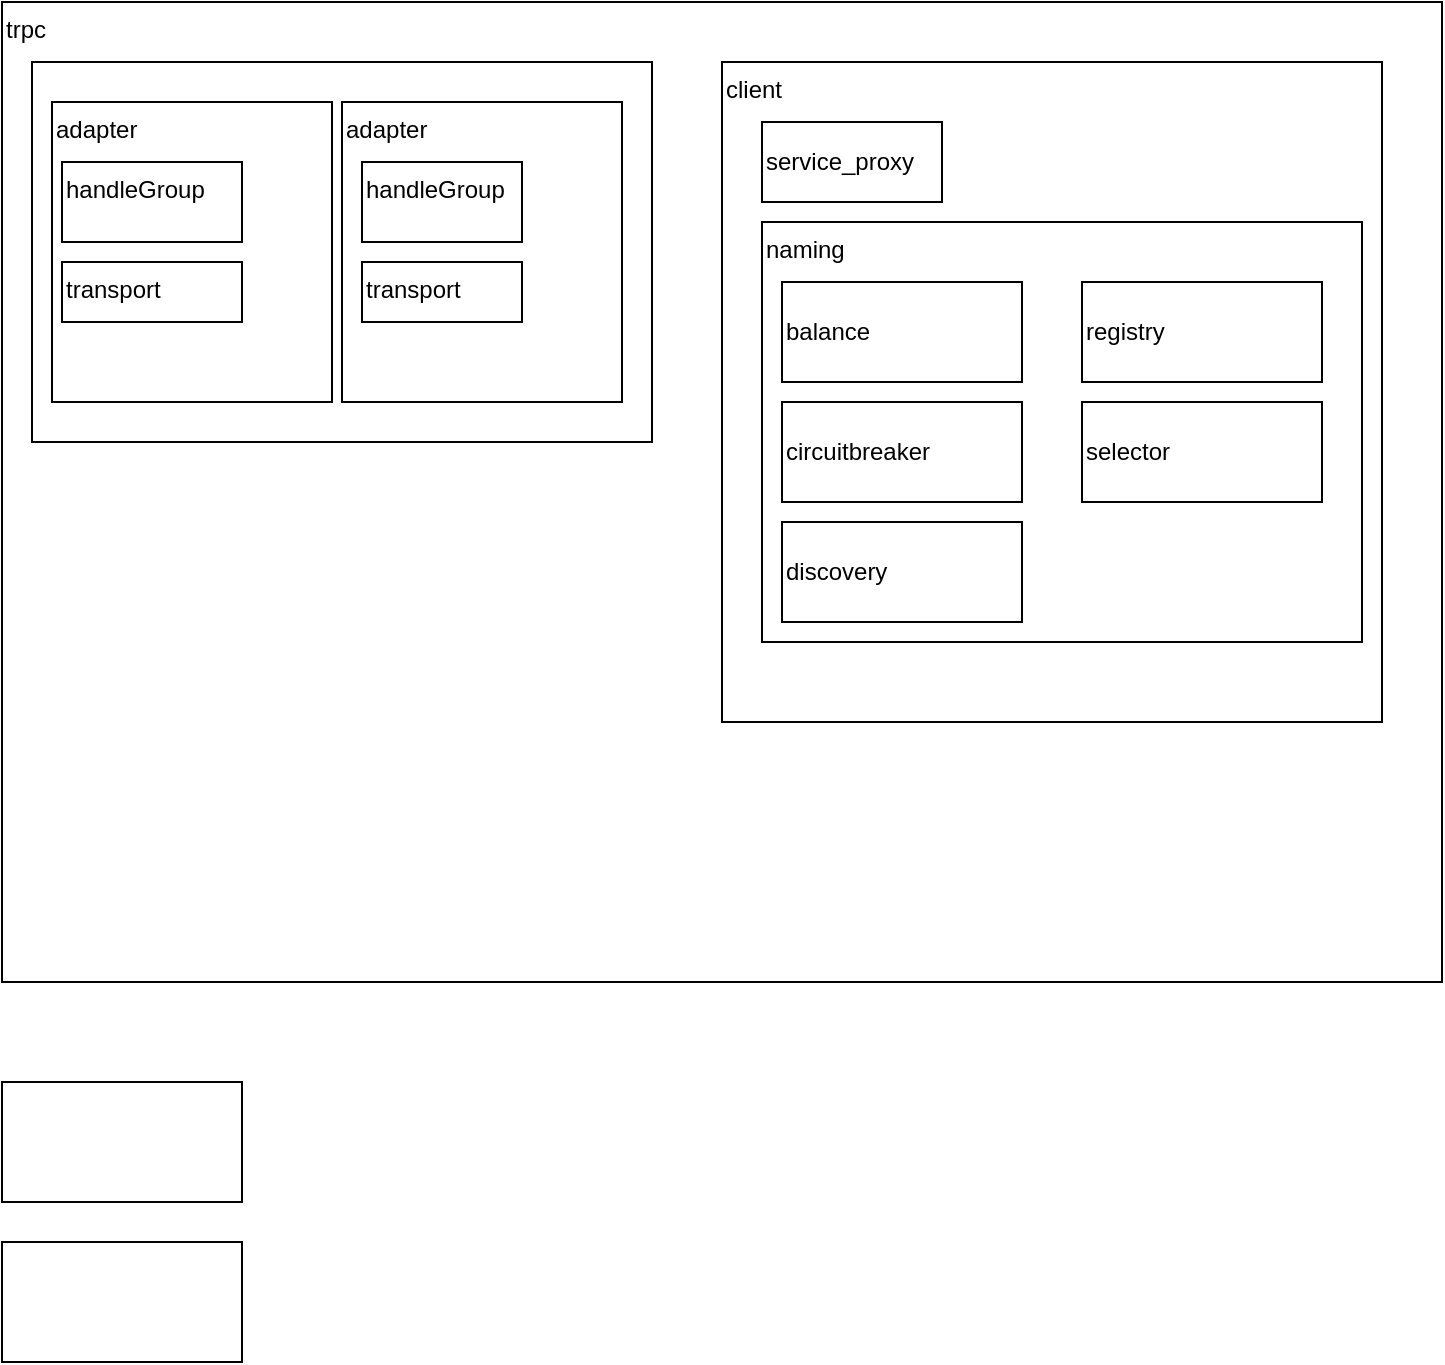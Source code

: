 <mxfile version="12.5.1" type="github">
  <diagram id="FtQwP9EFmMrM_mpXrxir" name="Page-1">
    <mxGraphModel dx="815" dy="541" grid="1" gridSize="10" guides="1" tooltips="1" connect="1" arrows="1" fold="1" page="1" pageScale="1" pageWidth="827" pageHeight="1169" math="0" shadow="0">
      <root>
        <mxCell id="0"/>
        <mxCell id="1" parent="0"/>
        <mxCell id="vCAZzzrZ-O0ghBjWpOAB-1" value="trpc" style="rounded=0;whiteSpace=wrap;html=1;align=left;verticalAlign=top;" parent="1" vertex="1">
          <mxGeometry x="20" y="10" width="720" height="490" as="geometry"/>
        </mxCell>
        <mxCell id="vCAZzzrZ-O0ghBjWpOAB-3" value="client" style="whiteSpace=wrap;html=1;aspect=fixed;align=left;verticalAlign=top;" parent="1" vertex="1">
          <mxGeometry x="380" y="40" width="330" height="330" as="geometry"/>
        </mxCell>
        <mxCell id="vCAZzzrZ-O0ghBjWpOAB-13" value="" style="rounded=0;whiteSpace=wrap;html=1;align=left;" parent="1" vertex="1">
          <mxGeometry x="20" y="550" width="120" height="60" as="geometry"/>
        </mxCell>
        <mxCell id="vCAZzzrZ-O0ghBjWpOAB-14" value="" style="rounded=0;whiteSpace=wrap;html=1;align=left;" parent="1" vertex="1">
          <mxGeometry x="20" y="630" width="120" height="60" as="geometry"/>
        </mxCell>
        <mxCell id="vCAZzzrZ-O0ghBjWpOAB-28" value="" style="rounded=0;whiteSpace=wrap;html=1;align=left;" parent="1" vertex="1">
          <mxGeometry x="35" y="40" width="310" height="190" as="geometry"/>
        </mxCell>
        <mxCell id="vCAZzzrZ-O0ghBjWpOAB-29" value="adapter" style="rounded=0;whiteSpace=wrap;html=1;align=left;verticalAlign=top;" parent="1" vertex="1">
          <mxGeometry x="45" y="60" width="140" height="150" as="geometry"/>
        </mxCell>
        <mxCell id="vCAZzzrZ-O0ghBjWpOAB-30" value="adapter" style="rounded=0;whiteSpace=wrap;html=1;align=left;verticalAlign=top;" parent="1" vertex="1">
          <mxGeometry x="190" y="60" width="140" height="150" as="geometry"/>
        </mxCell>
        <mxCell id="vCAZzzrZ-O0ghBjWpOAB-31" value="handleGroup" style="rounded=0;whiteSpace=wrap;html=1;align=left;verticalAlign=top;" parent="1" vertex="1">
          <mxGeometry x="200" y="90" width="80" height="40" as="geometry"/>
        </mxCell>
        <mxCell id="vCAZzzrZ-O0ghBjWpOAB-32" value="transport" style="rounded=0;whiteSpace=wrap;html=1;align=left;verticalAlign=top;" parent="1" vertex="1">
          <mxGeometry x="200" y="140" width="80" height="30" as="geometry"/>
        </mxCell>
        <mxCell id="vCAZzzrZ-O0ghBjWpOAB-33" value="transport" style="rounded=0;whiteSpace=wrap;html=1;align=left;verticalAlign=top;" parent="1" vertex="1">
          <mxGeometry x="50" y="140" width="90" height="30" as="geometry"/>
        </mxCell>
        <mxCell id="vCAZzzrZ-O0ghBjWpOAB-34" value="handleGroup" style="rounded=0;whiteSpace=wrap;html=1;align=left;verticalAlign=top;" parent="1" vertex="1">
          <mxGeometry x="50" y="90" width="90" height="40" as="geometry"/>
        </mxCell>
        <mxCell id="GyUsgk5wj7qZAm7hxuYM-1" value="naming" style="rounded=0;whiteSpace=wrap;html=1;align=left;verticalAlign=top;" vertex="1" parent="1">
          <mxGeometry x="400" y="120" width="300" height="210" as="geometry"/>
        </mxCell>
        <mxCell id="GyUsgk5wj7qZAm7hxuYM-2" value="balance" style="rounded=0;whiteSpace=wrap;html=1;align=left;" vertex="1" parent="1">
          <mxGeometry x="410" y="150" width="120" height="50" as="geometry"/>
        </mxCell>
        <mxCell id="GyUsgk5wj7qZAm7hxuYM-3" value="circuitbreaker" style="rounded=0;whiteSpace=wrap;html=1;align=left;" vertex="1" parent="1">
          <mxGeometry x="410" y="210" width="120" height="50" as="geometry"/>
        </mxCell>
        <mxCell id="GyUsgk5wj7qZAm7hxuYM-4" value="discovery" style="rounded=0;whiteSpace=wrap;html=1;align=left;" vertex="1" parent="1">
          <mxGeometry x="410" y="270" width="120" height="50" as="geometry"/>
        </mxCell>
        <mxCell id="GyUsgk5wj7qZAm7hxuYM-5" value="registry" style="rounded=0;whiteSpace=wrap;html=1;align=left;" vertex="1" parent="1">
          <mxGeometry x="560" y="150" width="120" height="50" as="geometry"/>
        </mxCell>
        <mxCell id="GyUsgk5wj7qZAm7hxuYM-6" value="selector" style="rounded=0;whiteSpace=wrap;html=1;align=left;" vertex="1" parent="1">
          <mxGeometry x="560" y="210" width="120" height="50" as="geometry"/>
        </mxCell>
        <mxCell id="GyUsgk5wj7qZAm7hxuYM-8" value="service_proxy" style="rounded=0;whiteSpace=wrap;html=1;align=left;" vertex="1" parent="1">
          <mxGeometry x="400" y="70" width="90" height="40" as="geometry"/>
        </mxCell>
      </root>
    </mxGraphModel>
  </diagram>
</mxfile>
